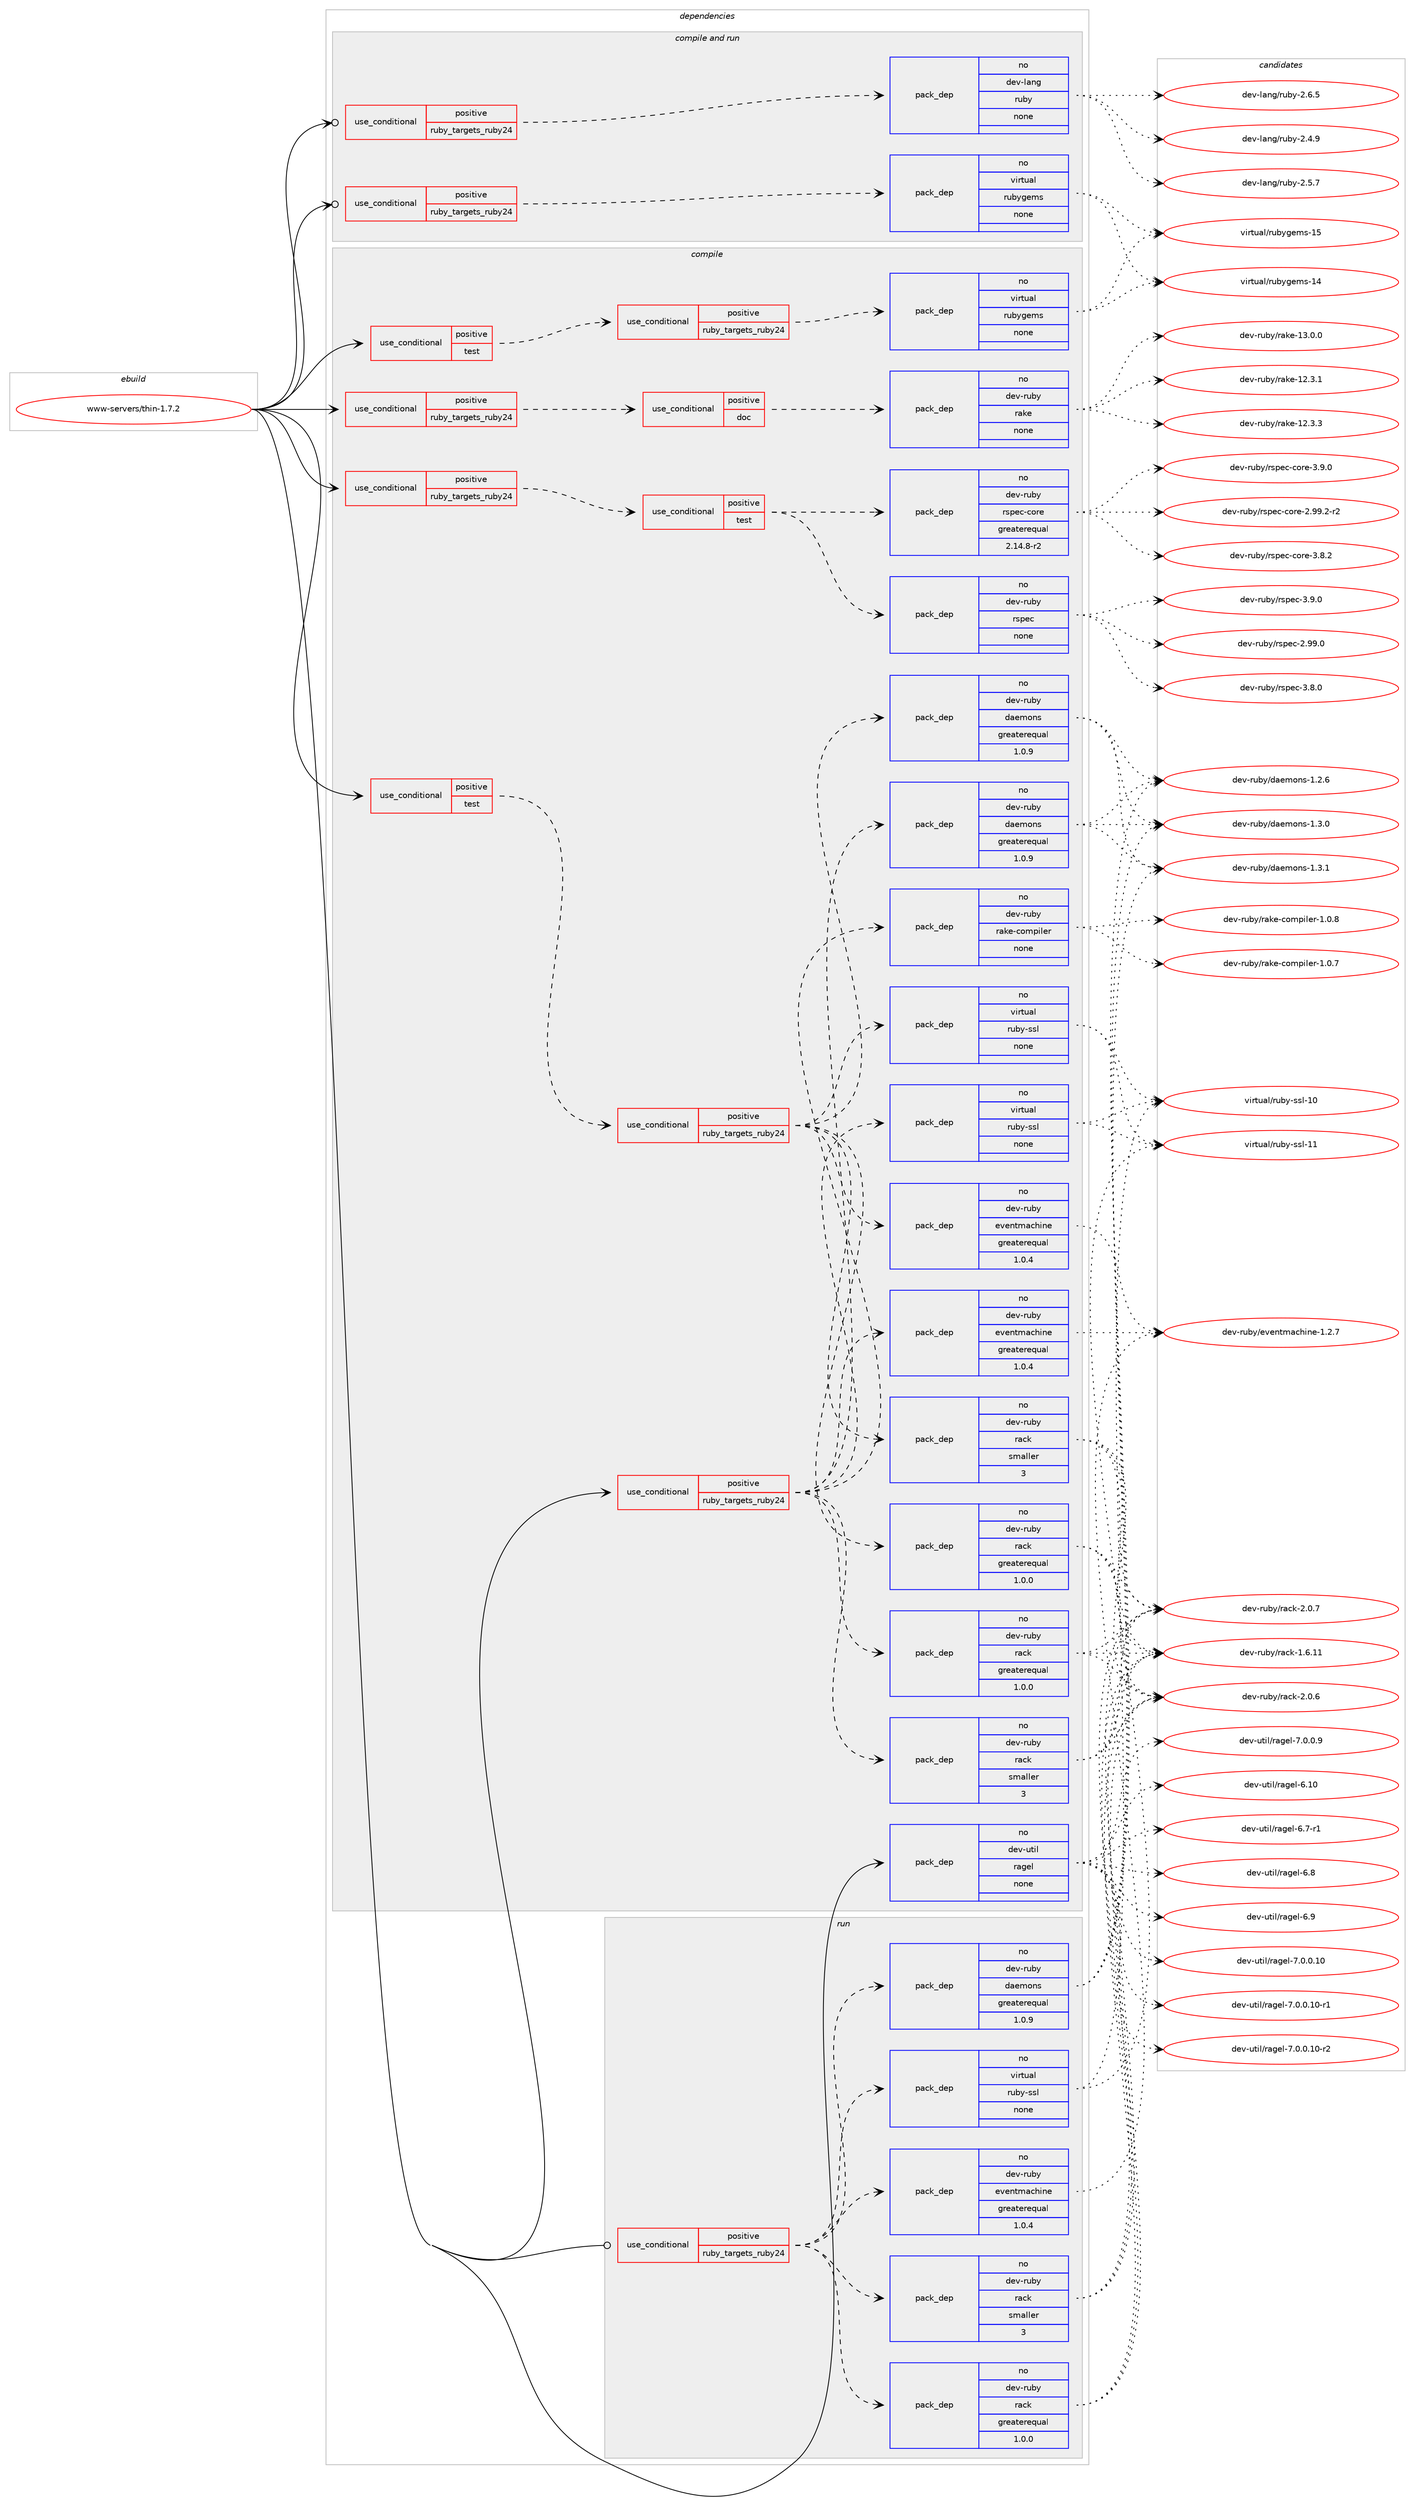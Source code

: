 digraph prolog {

# *************
# Graph options
# *************

newrank=true;
concentrate=true;
compound=true;
graph [rankdir=LR,fontname=Helvetica,fontsize=10,ranksep=1.5];#, ranksep=2.5, nodesep=0.2];
edge  [arrowhead=vee];
node  [fontname=Helvetica,fontsize=10];

# **********
# The ebuild
# **********

subgraph cluster_leftcol {
color=gray;
rank=same;
label=<<i>ebuild</i>>;
id [label="www-servers/thin-1.7.2", color=red, width=4, href="../www-servers/thin-1.7.2.svg"];
}

# ****************
# The dependencies
# ****************

subgraph cluster_midcol {
color=gray;
label=<<i>dependencies</i>>;
subgraph cluster_compile {
fillcolor="#eeeeee";
style=filled;
label=<<i>compile</i>>;
subgraph cond218451 {
dependency910887 [label=<<TABLE BORDER="0" CELLBORDER="1" CELLSPACING="0" CELLPADDING="4"><TR><TD ROWSPAN="3" CELLPADDING="10">use_conditional</TD></TR><TR><TD>positive</TD></TR><TR><TD>ruby_targets_ruby24</TD></TR></TABLE>>, shape=none, color=red];
subgraph cond218452 {
dependency910888 [label=<<TABLE BORDER="0" CELLBORDER="1" CELLSPACING="0" CELLPADDING="4"><TR><TD ROWSPAN="3" CELLPADDING="10">use_conditional</TD></TR><TR><TD>positive</TD></TR><TR><TD>doc</TD></TR></TABLE>>, shape=none, color=red];
subgraph pack676036 {
dependency910889 [label=<<TABLE BORDER="0" CELLBORDER="1" CELLSPACING="0" CELLPADDING="4" WIDTH="220"><TR><TD ROWSPAN="6" CELLPADDING="30">pack_dep</TD></TR><TR><TD WIDTH="110">no</TD></TR><TR><TD>dev-ruby</TD></TR><TR><TD>rake</TD></TR><TR><TD>none</TD></TR><TR><TD></TD></TR></TABLE>>, shape=none, color=blue];
}
dependency910888:e -> dependency910889:w [weight=20,style="dashed",arrowhead="vee"];
}
dependency910887:e -> dependency910888:w [weight=20,style="dashed",arrowhead="vee"];
}
id:e -> dependency910887:w [weight=20,style="solid",arrowhead="vee"];
subgraph cond218453 {
dependency910890 [label=<<TABLE BORDER="0" CELLBORDER="1" CELLSPACING="0" CELLPADDING="4"><TR><TD ROWSPAN="3" CELLPADDING="10">use_conditional</TD></TR><TR><TD>positive</TD></TR><TR><TD>ruby_targets_ruby24</TD></TR></TABLE>>, shape=none, color=red];
subgraph cond218454 {
dependency910891 [label=<<TABLE BORDER="0" CELLBORDER="1" CELLSPACING="0" CELLPADDING="4"><TR><TD ROWSPAN="3" CELLPADDING="10">use_conditional</TD></TR><TR><TD>positive</TD></TR><TR><TD>test</TD></TR></TABLE>>, shape=none, color=red];
subgraph pack676037 {
dependency910892 [label=<<TABLE BORDER="0" CELLBORDER="1" CELLSPACING="0" CELLPADDING="4" WIDTH="220"><TR><TD ROWSPAN="6" CELLPADDING="30">pack_dep</TD></TR><TR><TD WIDTH="110">no</TD></TR><TR><TD>dev-ruby</TD></TR><TR><TD>rspec</TD></TR><TR><TD>none</TD></TR><TR><TD></TD></TR></TABLE>>, shape=none, color=blue];
}
dependency910891:e -> dependency910892:w [weight=20,style="dashed",arrowhead="vee"];
subgraph pack676038 {
dependency910893 [label=<<TABLE BORDER="0" CELLBORDER="1" CELLSPACING="0" CELLPADDING="4" WIDTH="220"><TR><TD ROWSPAN="6" CELLPADDING="30">pack_dep</TD></TR><TR><TD WIDTH="110">no</TD></TR><TR><TD>dev-ruby</TD></TR><TR><TD>rspec-core</TD></TR><TR><TD>greaterequal</TD></TR><TR><TD>2.14.8-r2</TD></TR></TABLE>>, shape=none, color=blue];
}
dependency910891:e -> dependency910893:w [weight=20,style="dashed",arrowhead="vee"];
}
dependency910890:e -> dependency910891:w [weight=20,style="dashed",arrowhead="vee"];
}
id:e -> dependency910890:w [weight=20,style="solid",arrowhead="vee"];
subgraph cond218455 {
dependency910894 [label=<<TABLE BORDER="0" CELLBORDER="1" CELLSPACING="0" CELLPADDING="4"><TR><TD ROWSPAN="3" CELLPADDING="10">use_conditional</TD></TR><TR><TD>positive</TD></TR><TR><TD>ruby_targets_ruby24</TD></TR></TABLE>>, shape=none, color=red];
subgraph pack676039 {
dependency910895 [label=<<TABLE BORDER="0" CELLBORDER="1" CELLSPACING="0" CELLPADDING="4" WIDTH="220"><TR><TD ROWSPAN="6" CELLPADDING="30">pack_dep</TD></TR><TR><TD WIDTH="110">no</TD></TR><TR><TD>dev-ruby</TD></TR><TR><TD>daemons</TD></TR><TR><TD>greaterequal</TD></TR><TR><TD>1.0.9</TD></TR></TABLE>>, shape=none, color=blue];
}
dependency910894:e -> dependency910895:w [weight=20,style="dashed",arrowhead="vee"];
subgraph pack676040 {
dependency910896 [label=<<TABLE BORDER="0" CELLBORDER="1" CELLSPACING="0" CELLPADDING="4" WIDTH="220"><TR><TD ROWSPAN="6" CELLPADDING="30">pack_dep</TD></TR><TR><TD WIDTH="110">no</TD></TR><TR><TD>dev-ruby</TD></TR><TR><TD>rack</TD></TR><TR><TD>greaterequal</TD></TR><TR><TD>1.0.0</TD></TR></TABLE>>, shape=none, color=blue];
}
dependency910894:e -> dependency910896:w [weight=20,style="dashed",arrowhead="vee"];
subgraph pack676041 {
dependency910897 [label=<<TABLE BORDER="0" CELLBORDER="1" CELLSPACING="0" CELLPADDING="4" WIDTH="220"><TR><TD ROWSPAN="6" CELLPADDING="30">pack_dep</TD></TR><TR><TD WIDTH="110">no</TD></TR><TR><TD>dev-ruby</TD></TR><TR><TD>rack</TD></TR><TR><TD>smaller</TD></TR><TR><TD>3</TD></TR></TABLE>>, shape=none, color=blue];
}
dependency910894:e -> dependency910897:w [weight=20,style="dashed",arrowhead="vee"];
subgraph pack676042 {
dependency910898 [label=<<TABLE BORDER="0" CELLBORDER="1" CELLSPACING="0" CELLPADDING="4" WIDTH="220"><TR><TD ROWSPAN="6" CELLPADDING="30">pack_dep</TD></TR><TR><TD WIDTH="110">no</TD></TR><TR><TD>dev-ruby</TD></TR><TR><TD>eventmachine</TD></TR><TR><TD>greaterequal</TD></TR><TR><TD>1.0.4</TD></TR></TABLE>>, shape=none, color=blue];
}
dependency910894:e -> dependency910898:w [weight=20,style="dashed",arrowhead="vee"];
subgraph pack676043 {
dependency910899 [label=<<TABLE BORDER="0" CELLBORDER="1" CELLSPACING="0" CELLPADDING="4" WIDTH="220"><TR><TD ROWSPAN="6" CELLPADDING="30">pack_dep</TD></TR><TR><TD WIDTH="110">no</TD></TR><TR><TD>virtual</TD></TR><TR><TD>ruby-ssl</TD></TR><TR><TD>none</TD></TR><TR><TD></TD></TR></TABLE>>, shape=none, color=blue];
}
dependency910894:e -> dependency910899:w [weight=20,style="dashed",arrowhead="vee"];
subgraph pack676044 {
dependency910900 [label=<<TABLE BORDER="0" CELLBORDER="1" CELLSPACING="0" CELLPADDING="4" WIDTH="220"><TR><TD ROWSPAN="6" CELLPADDING="30">pack_dep</TD></TR><TR><TD WIDTH="110">no</TD></TR><TR><TD>dev-ruby</TD></TR><TR><TD>rake-compiler</TD></TR><TR><TD>none</TD></TR><TR><TD></TD></TR></TABLE>>, shape=none, color=blue];
}
dependency910894:e -> dependency910900:w [weight=20,style="dashed",arrowhead="vee"];
}
id:e -> dependency910894:w [weight=20,style="solid",arrowhead="vee"];
subgraph cond218456 {
dependency910901 [label=<<TABLE BORDER="0" CELLBORDER="1" CELLSPACING="0" CELLPADDING="4"><TR><TD ROWSPAN="3" CELLPADDING="10">use_conditional</TD></TR><TR><TD>positive</TD></TR><TR><TD>test</TD></TR></TABLE>>, shape=none, color=red];
subgraph cond218457 {
dependency910902 [label=<<TABLE BORDER="0" CELLBORDER="1" CELLSPACING="0" CELLPADDING="4"><TR><TD ROWSPAN="3" CELLPADDING="10">use_conditional</TD></TR><TR><TD>positive</TD></TR><TR><TD>ruby_targets_ruby24</TD></TR></TABLE>>, shape=none, color=red];
subgraph pack676045 {
dependency910903 [label=<<TABLE BORDER="0" CELLBORDER="1" CELLSPACING="0" CELLPADDING="4" WIDTH="220"><TR><TD ROWSPAN="6" CELLPADDING="30">pack_dep</TD></TR><TR><TD WIDTH="110">no</TD></TR><TR><TD>dev-ruby</TD></TR><TR><TD>daemons</TD></TR><TR><TD>greaterequal</TD></TR><TR><TD>1.0.9</TD></TR></TABLE>>, shape=none, color=blue];
}
dependency910902:e -> dependency910903:w [weight=20,style="dashed",arrowhead="vee"];
subgraph pack676046 {
dependency910904 [label=<<TABLE BORDER="0" CELLBORDER="1" CELLSPACING="0" CELLPADDING="4" WIDTH="220"><TR><TD ROWSPAN="6" CELLPADDING="30">pack_dep</TD></TR><TR><TD WIDTH="110">no</TD></TR><TR><TD>dev-ruby</TD></TR><TR><TD>rack</TD></TR><TR><TD>greaterequal</TD></TR><TR><TD>1.0.0</TD></TR></TABLE>>, shape=none, color=blue];
}
dependency910902:e -> dependency910904:w [weight=20,style="dashed",arrowhead="vee"];
subgraph pack676047 {
dependency910905 [label=<<TABLE BORDER="0" CELLBORDER="1" CELLSPACING="0" CELLPADDING="4" WIDTH="220"><TR><TD ROWSPAN="6" CELLPADDING="30">pack_dep</TD></TR><TR><TD WIDTH="110">no</TD></TR><TR><TD>dev-ruby</TD></TR><TR><TD>rack</TD></TR><TR><TD>smaller</TD></TR><TR><TD>3</TD></TR></TABLE>>, shape=none, color=blue];
}
dependency910902:e -> dependency910905:w [weight=20,style="dashed",arrowhead="vee"];
subgraph pack676048 {
dependency910906 [label=<<TABLE BORDER="0" CELLBORDER="1" CELLSPACING="0" CELLPADDING="4" WIDTH="220"><TR><TD ROWSPAN="6" CELLPADDING="30">pack_dep</TD></TR><TR><TD WIDTH="110">no</TD></TR><TR><TD>dev-ruby</TD></TR><TR><TD>eventmachine</TD></TR><TR><TD>greaterequal</TD></TR><TR><TD>1.0.4</TD></TR></TABLE>>, shape=none, color=blue];
}
dependency910902:e -> dependency910906:w [weight=20,style="dashed",arrowhead="vee"];
subgraph pack676049 {
dependency910907 [label=<<TABLE BORDER="0" CELLBORDER="1" CELLSPACING="0" CELLPADDING="4" WIDTH="220"><TR><TD ROWSPAN="6" CELLPADDING="30">pack_dep</TD></TR><TR><TD WIDTH="110">no</TD></TR><TR><TD>virtual</TD></TR><TR><TD>ruby-ssl</TD></TR><TR><TD>none</TD></TR><TR><TD></TD></TR></TABLE>>, shape=none, color=blue];
}
dependency910902:e -> dependency910907:w [weight=20,style="dashed",arrowhead="vee"];
}
dependency910901:e -> dependency910902:w [weight=20,style="dashed",arrowhead="vee"];
}
id:e -> dependency910901:w [weight=20,style="solid",arrowhead="vee"];
subgraph cond218458 {
dependency910908 [label=<<TABLE BORDER="0" CELLBORDER="1" CELLSPACING="0" CELLPADDING="4"><TR><TD ROWSPAN="3" CELLPADDING="10">use_conditional</TD></TR><TR><TD>positive</TD></TR><TR><TD>test</TD></TR></TABLE>>, shape=none, color=red];
subgraph cond218459 {
dependency910909 [label=<<TABLE BORDER="0" CELLBORDER="1" CELLSPACING="0" CELLPADDING="4"><TR><TD ROWSPAN="3" CELLPADDING="10">use_conditional</TD></TR><TR><TD>positive</TD></TR><TR><TD>ruby_targets_ruby24</TD></TR></TABLE>>, shape=none, color=red];
subgraph pack676050 {
dependency910910 [label=<<TABLE BORDER="0" CELLBORDER="1" CELLSPACING="0" CELLPADDING="4" WIDTH="220"><TR><TD ROWSPAN="6" CELLPADDING="30">pack_dep</TD></TR><TR><TD WIDTH="110">no</TD></TR><TR><TD>virtual</TD></TR><TR><TD>rubygems</TD></TR><TR><TD>none</TD></TR><TR><TD></TD></TR></TABLE>>, shape=none, color=blue];
}
dependency910909:e -> dependency910910:w [weight=20,style="dashed",arrowhead="vee"];
}
dependency910908:e -> dependency910909:w [weight=20,style="dashed",arrowhead="vee"];
}
id:e -> dependency910908:w [weight=20,style="solid",arrowhead="vee"];
subgraph pack676051 {
dependency910911 [label=<<TABLE BORDER="0" CELLBORDER="1" CELLSPACING="0" CELLPADDING="4" WIDTH="220"><TR><TD ROWSPAN="6" CELLPADDING="30">pack_dep</TD></TR><TR><TD WIDTH="110">no</TD></TR><TR><TD>dev-util</TD></TR><TR><TD>ragel</TD></TR><TR><TD>none</TD></TR><TR><TD></TD></TR></TABLE>>, shape=none, color=blue];
}
id:e -> dependency910911:w [weight=20,style="solid",arrowhead="vee"];
}
subgraph cluster_compileandrun {
fillcolor="#eeeeee";
style=filled;
label=<<i>compile and run</i>>;
subgraph cond218460 {
dependency910912 [label=<<TABLE BORDER="0" CELLBORDER="1" CELLSPACING="0" CELLPADDING="4"><TR><TD ROWSPAN="3" CELLPADDING="10">use_conditional</TD></TR><TR><TD>positive</TD></TR><TR><TD>ruby_targets_ruby24</TD></TR></TABLE>>, shape=none, color=red];
subgraph pack676052 {
dependency910913 [label=<<TABLE BORDER="0" CELLBORDER="1" CELLSPACING="0" CELLPADDING="4" WIDTH="220"><TR><TD ROWSPAN="6" CELLPADDING="30">pack_dep</TD></TR><TR><TD WIDTH="110">no</TD></TR><TR><TD>dev-lang</TD></TR><TR><TD>ruby</TD></TR><TR><TD>none</TD></TR><TR><TD></TD></TR></TABLE>>, shape=none, color=blue];
}
dependency910912:e -> dependency910913:w [weight=20,style="dashed",arrowhead="vee"];
}
id:e -> dependency910912:w [weight=20,style="solid",arrowhead="odotvee"];
subgraph cond218461 {
dependency910914 [label=<<TABLE BORDER="0" CELLBORDER="1" CELLSPACING="0" CELLPADDING="4"><TR><TD ROWSPAN="3" CELLPADDING="10">use_conditional</TD></TR><TR><TD>positive</TD></TR><TR><TD>ruby_targets_ruby24</TD></TR></TABLE>>, shape=none, color=red];
subgraph pack676053 {
dependency910915 [label=<<TABLE BORDER="0" CELLBORDER="1" CELLSPACING="0" CELLPADDING="4" WIDTH="220"><TR><TD ROWSPAN="6" CELLPADDING="30">pack_dep</TD></TR><TR><TD WIDTH="110">no</TD></TR><TR><TD>virtual</TD></TR><TR><TD>rubygems</TD></TR><TR><TD>none</TD></TR><TR><TD></TD></TR></TABLE>>, shape=none, color=blue];
}
dependency910914:e -> dependency910915:w [weight=20,style="dashed",arrowhead="vee"];
}
id:e -> dependency910914:w [weight=20,style="solid",arrowhead="odotvee"];
}
subgraph cluster_run {
fillcolor="#eeeeee";
style=filled;
label=<<i>run</i>>;
subgraph cond218462 {
dependency910916 [label=<<TABLE BORDER="0" CELLBORDER="1" CELLSPACING="0" CELLPADDING="4"><TR><TD ROWSPAN="3" CELLPADDING="10">use_conditional</TD></TR><TR><TD>positive</TD></TR><TR><TD>ruby_targets_ruby24</TD></TR></TABLE>>, shape=none, color=red];
subgraph pack676054 {
dependency910917 [label=<<TABLE BORDER="0" CELLBORDER="1" CELLSPACING="0" CELLPADDING="4" WIDTH="220"><TR><TD ROWSPAN="6" CELLPADDING="30">pack_dep</TD></TR><TR><TD WIDTH="110">no</TD></TR><TR><TD>dev-ruby</TD></TR><TR><TD>daemons</TD></TR><TR><TD>greaterequal</TD></TR><TR><TD>1.0.9</TD></TR></TABLE>>, shape=none, color=blue];
}
dependency910916:e -> dependency910917:w [weight=20,style="dashed",arrowhead="vee"];
subgraph pack676055 {
dependency910918 [label=<<TABLE BORDER="0" CELLBORDER="1" CELLSPACING="0" CELLPADDING="4" WIDTH="220"><TR><TD ROWSPAN="6" CELLPADDING="30">pack_dep</TD></TR><TR><TD WIDTH="110">no</TD></TR><TR><TD>dev-ruby</TD></TR><TR><TD>rack</TD></TR><TR><TD>greaterequal</TD></TR><TR><TD>1.0.0</TD></TR></TABLE>>, shape=none, color=blue];
}
dependency910916:e -> dependency910918:w [weight=20,style="dashed",arrowhead="vee"];
subgraph pack676056 {
dependency910919 [label=<<TABLE BORDER="0" CELLBORDER="1" CELLSPACING="0" CELLPADDING="4" WIDTH="220"><TR><TD ROWSPAN="6" CELLPADDING="30">pack_dep</TD></TR><TR><TD WIDTH="110">no</TD></TR><TR><TD>dev-ruby</TD></TR><TR><TD>rack</TD></TR><TR><TD>smaller</TD></TR><TR><TD>3</TD></TR></TABLE>>, shape=none, color=blue];
}
dependency910916:e -> dependency910919:w [weight=20,style="dashed",arrowhead="vee"];
subgraph pack676057 {
dependency910920 [label=<<TABLE BORDER="0" CELLBORDER="1" CELLSPACING="0" CELLPADDING="4" WIDTH="220"><TR><TD ROWSPAN="6" CELLPADDING="30">pack_dep</TD></TR><TR><TD WIDTH="110">no</TD></TR><TR><TD>dev-ruby</TD></TR><TR><TD>eventmachine</TD></TR><TR><TD>greaterequal</TD></TR><TR><TD>1.0.4</TD></TR></TABLE>>, shape=none, color=blue];
}
dependency910916:e -> dependency910920:w [weight=20,style="dashed",arrowhead="vee"];
subgraph pack676058 {
dependency910921 [label=<<TABLE BORDER="0" CELLBORDER="1" CELLSPACING="0" CELLPADDING="4" WIDTH="220"><TR><TD ROWSPAN="6" CELLPADDING="30">pack_dep</TD></TR><TR><TD WIDTH="110">no</TD></TR><TR><TD>virtual</TD></TR><TR><TD>ruby-ssl</TD></TR><TR><TD>none</TD></TR><TR><TD></TD></TR></TABLE>>, shape=none, color=blue];
}
dependency910916:e -> dependency910921:w [weight=20,style="dashed",arrowhead="vee"];
}
id:e -> dependency910916:w [weight=20,style="solid",arrowhead="odot"];
}
}

# **************
# The candidates
# **************

subgraph cluster_choices {
rank=same;
color=gray;
label=<<i>candidates</i>>;

subgraph choice676036 {
color=black;
nodesep=1;
choice1001011184511411798121471149710710145495046514649 [label="dev-ruby/rake-12.3.1", color=red, width=4,href="../dev-ruby/rake-12.3.1.svg"];
choice1001011184511411798121471149710710145495046514651 [label="dev-ruby/rake-12.3.3", color=red, width=4,href="../dev-ruby/rake-12.3.3.svg"];
choice1001011184511411798121471149710710145495146484648 [label="dev-ruby/rake-13.0.0", color=red, width=4,href="../dev-ruby/rake-13.0.0.svg"];
dependency910889:e -> choice1001011184511411798121471149710710145495046514649:w [style=dotted,weight="100"];
dependency910889:e -> choice1001011184511411798121471149710710145495046514651:w [style=dotted,weight="100"];
dependency910889:e -> choice1001011184511411798121471149710710145495146484648:w [style=dotted,weight="100"];
}
subgraph choice676037 {
color=black;
nodesep=1;
choice1001011184511411798121471141151121019945504657574648 [label="dev-ruby/rspec-2.99.0", color=red, width=4,href="../dev-ruby/rspec-2.99.0.svg"];
choice10010111845114117981214711411511210199455146564648 [label="dev-ruby/rspec-3.8.0", color=red, width=4,href="../dev-ruby/rspec-3.8.0.svg"];
choice10010111845114117981214711411511210199455146574648 [label="dev-ruby/rspec-3.9.0", color=red, width=4,href="../dev-ruby/rspec-3.9.0.svg"];
dependency910892:e -> choice1001011184511411798121471141151121019945504657574648:w [style=dotted,weight="100"];
dependency910892:e -> choice10010111845114117981214711411511210199455146564648:w [style=dotted,weight="100"];
dependency910892:e -> choice10010111845114117981214711411511210199455146574648:w [style=dotted,weight="100"];
}
subgraph choice676038 {
color=black;
nodesep=1;
choice100101118451141179812147114115112101994599111114101455046575746504511450 [label="dev-ruby/rspec-core-2.99.2-r2", color=red, width=4,href="../dev-ruby/rspec-core-2.99.2-r2.svg"];
choice100101118451141179812147114115112101994599111114101455146564650 [label="dev-ruby/rspec-core-3.8.2", color=red, width=4,href="../dev-ruby/rspec-core-3.8.2.svg"];
choice100101118451141179812147114115112101994599111114101455146574648 [label="dev-ruby/rspec-core-3.9.0", color=red, width=4,href="../dev-ruby/rspec-core-3.9.0.svg"];
dependency910893:e -> choice100101118451141179812147114115112101994599111114101455046575746504511450:w [style=dotted,weight="100"];
dependency910893:e -> choice100101118451141179812147114115112101994599111114101455146564650:w [style=dotted,weight="100"];
dependency910893:e -> choice100101118451141179812147114115112101994599111114101455146574648:w [style=dotted,weight="100"];
}
subgraph choice676039 {
color=black;
nodesep=1;
choice10010111845114117981214710097101109111110115454946504654 [label="dev-ruby/daemons-1.2.6", color=red, width=4,href="../dev-ruby/daemons-1.2.6.svg"];
choice10010111845114117981214710097101109111110115454946514648 [label="dev-ruby/daemons-1.3.0", color=red, width=4,href="../dev-ruby/daemons-1.3.0.svg"];
choice10010111845114117981214710097101109111110115454946514649 [label="dev-ruby/daemons-1.3.1", color=red, width=4,href="../dev-ruby/daemons-1.3.1.svg"];
dependency910895:e -> choice10010111845114117981214710097101109111110115454946504654:w [style=dotted,weight="100"];
dependency910895:e -> choice10010111845114117981214710097101109111110115454946514648:w [style=dotted,weight="100"];
dependency910895:e -> choice10010111845114117981214710097101109111110115454946514649:w [style=dotted,weight="100"];
}
subgraph choice676040 {
color=black;
nodesep=1;
choice100101118451141179812147114979910745494654464949 [label="dev-ruby/rack-1.6.11", color=red, width=4,href="../dev-ruby/rack-1.6.11.svg"];
choice1001011184511411798121471149799107455046484654 [label="dev-ruby/rack-2.0.6", color=red, width=4,href="../dev-ruby/rack-2.0.6.svg"];
choice1001011184511411798121471149799107455046484655 [label="dev-ruby/rack-2.0.7", color=red, width=4,href="../dev-ruby/rack-2.0.7.svg"];
dependency910896:e -> choice100101118451141179812147114979910745494654464949:w [style=dotted,weight="100"];
dependency910896:e -> choice1001011184511411798121471149799107455046484654:w [style=dotted,weight="100"];
dependency910896:e -> choice1001011184511411798121471149799107455046484655:w [style=dotted,weight="100"];
}
subgraph choice676041 {
color=black;
nodesep=1;
choice100101118451141179812147114979910745494654464949 [label="dev-ruby/rack-1.6.11", color=red, width=4,href="../dev-ruby/rack-1.6.11.svg"];
choice1001011184511411798121471149799107455046484654 [label="dev-ruby/rack-2.0.6", color=red, width=4,href="../dev-ruby/rack-2.0.6.svg"];
choice1001011184511411798121471149799107455046484655 [label="dev-ruby/rack-2.0.7", color=red, width=4,href="../dev-ruby/rack-2.0.7.svg"];
dependency910897:e -> choice100101118451141179812147114979910745494654464949:w [style=dotted,weight="100"];
dependency910897:e -> choice1001011184511411798121471149799107455046484654:w [style=dotted,weight="100"];
dependency910897:e -> choice1001011184511411798121471149799107455046484655:w [style=dotted,weight="100"];
}
subgraph choice676042 {
color=black;
nodesep=1;
choice1001011184511411798121471011181011101161099799104105110101454946504655 [label="dev-ruby/eventmachine-1.2.7", color=red, width=4,href="../dev-ruby/eventmachine-1.2.7.svg"];
dependency910898:e -> choice1001011184511411798121471011181011101161099799104105110101454946504655:w [style=dotted,weight="100"];
}
subgraph choice676043 {
color=black;
nodesep=1;
choice11810511411611797108471141179812145115115108454948 [label="virtual/ruby-ssl-10", color=red, width=4,href="../virtual/ruby-ssl-10.svg"];
choice11810511411611797108471141179812145115115108454949 [label="virtual/ruby-ssl-11", color=red, width=4,href="../virtual/ruby-ssl-11.svg"];
dependency910899:e -> choice11810511411611797108471141179812145115115108454948:w [style=dotted,weight="100"];
dependency910899:e -> choice11810511411611797108471141179812145115115108454949:w [style=dotted,weight="100"];
}
subgraph choice676044 {
color=black;
nodesep=1;
choice100101118451141179812147114971071014599111109112105108101114454946484655 [label="dev-ruby/rake-compiler-1.0.7", color=red, width=4,href="../dev-ruby/rake-compiler-1.0.7.svg"];
choice100101118451141179812147114971071014599111109112105108101114454946484656 [label="dev-ruby/rake-compiler-1.0.8", color=red, width=4,href="../dev-ruby/rake-compiler-1.0.8.svg"];
dependency910900:e -> choice100101118451141179812147114971071014599111109112105108101114454946484655:w [style=dotted,weight="100"];
dependency910900:e -> choice100101118451141179812147114971071014599111109112105108101114454946484656:w [style=dotted,weight="100"];
}
subgraph choice676045 {
color=black;
nodesep=1;
choice10010111845114117981214710097101109111110115454946504654 [label="dev-ruby/daemons-1.2.6", color=red, width=4,href="../dev-ruby/daemons-1.2.6.svg"];
choice10010111845114117981214710097101109111110115454946514648 [label="dev-ruby/daemons-1.3.0", color=red, width=4,href="../dev-ruby/daemons-1.3.0.svg"];
choice10010111845114117981214710097101109111110115454946514649 [label="dev-ruby/daemons-1.3.1", color=red, width=4,href="../dev-ruby/daemons-1.3.1.svg"];
dependency910903:e -> choice10010111845114117981214710097101109111110115454946504654:w [style=dotted,weight="100"];
dependency910903:e -> choice10010111845114117981214710097101109111110115454946514648:w [style=dotted,weight="100"];
dependency910903:e -> choice10010111845114117981214710097101109111110115454946514649:w [style=dotted,weight="100"];
}
subgraph choice676046 {
color=black;
nodesep=1;
choice100101118451141179812147114979910745494654464949 [label="dev-ruby/rack-1.6.11", color=red, width=4,href="../dev-ruby/rack-1.6.11.svg"];
choice1001011184511411798121471149799107455046484654 [label="dev-ruby/rack-2.0.6", color=red, width=4,href="../dev-ruby/rack-2.0.6.svg"];
choice1001011184511411798121471149799107455046484655 [label="dev-ruby/rack-2.0.7", color=red, width=4,href="../dev-ruby/rack-2.0.7.svg"];
dependency910904:e -> choice100101118451141179812147114979910745494654464949:w [style=dotted,weight="100"];
dependency910904:e -> choice1001011184511411798121471149799107455046484654:w [style=dotted,weight="100"];
dependency910904:e -> choice1001011184511411798121471149799107455046484655:w [style=dotted,weight="100"];
}
subgraph choice676047 {
color=black;
nodesep=1;
choice100101118451141179812147114979910745494654464949 [label="dev-ruby/rack-1.6.11", color=red, width=4,href="../dev-ruby/rack-1.6.11.svg"];
choice1001011184511411798121471149799107455046484654 [label="dev-ruby/rack-2.0.6", color=red, width=4,href="../dev-ruby/rack-2.0.6.svg"];
choice1001011184511411798121471149799107455046484655 [label="dev-ruby/rack-2.0.7", color=red, width=4,href="../dev-ruby/rack-2.0.7.svg"];
dependency910905:e -> choice100101118451141179812147114979910745494654464949:w [style=dotted,weight="100"];
dependency910905:e -> choice1001011184511411798121471149799107455046484654:w [style=dotted,weight="100"];
dependency910905:e -> choice1001011184511411798121471149799107455046484655:w [style=dotted,weight="100"];
}
subgraph choice676048 {
color=black;
nodesep=1;
choice1001011184511411798121471011181011101161099799104105110101454946504655 [label="dev-ruby/eventmachine-1.2.7", color=red, width=4,href="../dev-ruby/eventmachine-1.2.7.svg"];
dependency910906:e -> choice1001011184511411798121471011181011101161099799104105110101454946504655:w [style=dotted,weight="100"];
}
subgraph choice676049 {
color=black;
nodesep=1;
choice11810511411611797108471141179812145115115108454948 [label="virtual/ruby-ssl-10", color=red, width=4,href="../virtual/ruby-ssl-10.svg"];
choice11810511411611797108471141179812145115115108454949 [label="virtual/ruby-ssl-11", color=red, width=4,href="../virtual/ruby-ssl-11.svg"];
dependency910907:e -> choice11810511411611797108471141179812145115115108454948:w [style=dotted,weight="100"];
dependency910907:e -> choice11810511411611797108471141179812145115115108454949:w [style=dotted,weight="100"];
}
subgraph choice676050 {
color=black;
nodesep=1;
choice118105114116117971084711411798121103101109115454952 [label="virtual/rubygems-14", color=red, width=4,href="../virtual/rubygems-14.svg"];
choice118105114116117971084711411798121103101109115454953 [label="virtual/rubygems-15", color=red, width=4,href="../virtual/rubygems-15.svg"];
dependency910910:e -> choice118105114116117971084711411798121103101109115454952:w [style=dotted,weight="100"];
dependency910910:e -> choice118105114116117971084711411798121103101109115454953:w [style=dotted,weight="100"];
}
subgraph choice676051 {
color=black;
nodesep=1;
choice1001011184511711610510847114971031011084554464948 [label="dev-util/ragel-6.10", color=red, width=4,href="../dev-util/ragel-6.10.svg"];
choice100101118451171161051084711497103101108455446554511449 [label="dev-util/ragel-6.7-r1", color=red, width=4,href="../dev-util/ragel-6.7-r1.svg"];
choice10010111845117116105108471149710310110845544656 [label="dev-util/ragel-6.8", color=red, width=4,href="../dev-util/ragel-6.8.svg"];
choice10010111845117116105108471149710310110845544657 [label="dev-util/ragel-6.9", color=red, width=4,href="../dev-util/ragel-6.9.svg"];
choice100101118451171161051084711497103101108455546484648464948 [label="dev-util/ragel-7.0.0.10", color=red, width=4,href="../dev-util/ragel-7.0.0.10.svg"];
choice1001011184511711610510847114971031011084555464846484649484511449 [label="dev-util/ragel-7.0.0.10-r1", color=red, width=4,href="../dev-util/ragel-7.0.0.10-r1.svg"];
choice1001011184511711610510847114971031011084555464846484649484511450 [label="dev-util/ragel-7.0.0.10-r2", color=red, width=4,href="../dev-util/ragel-7.0.0.10-r2.svg"];
choice1001011184511711610510847114971031011084555464846484657 [label="dev-util/ragel-7.0.0.9", color=red, width=4,href="../dev-util/ragel-7.0.0.9.svg"];
dependency910911:e -> choice1001011184511711610510847114971031011084554464948:w [style=dotted,weight="100"];
dependency910911:e -> choice100101118451171161051084711497103101108455446554511449:w [style=dotted,weight="100"];
dependency910911:e -> choice10010111845117116105108471149710310110845544656:w [style=dotted,weight="100"];
dependency910911:e -> choice10010111845117116105108471149710310110845544657:w [style=dotted,weight="100"];
dependency910911:e -> choice100101118451171161051084711497103101108455546484648464948:w [style=dotted,weight="100"];
dependency910911:e -> choice1001011184511711610510847114971031011084555464846484649484511449:w [style=dotted,weight="100"];
dependency910911:e -> choice1001011184511711610510847114971031011084555464846484649484511450:w [style=dotted,weight="100"];
dependency910911:e -> choice1001011184511711610510847114971031011084555464846484657:w [style=dotted,weight="100"];
}
subgraph choice676052 {
color=black;
nodesep=1;
choice10010111845108971101034711411798121455046524657 [label="dev-lang/ruby-2.4.9", color=red, width=4,href="../dev-lang/ruby-2.4.9.svg"];
choice10010111845108971101034711411798121455046534655 [label="dev-lang/ruby-2.5.7", color=red, width=4,href="../dev-lang/ruby-2.5.7.svg"];
choice10010111845108971101034711411798121455046544653 [label="dev-lang/ruby-2.6.5", color=red, width=4,href="../dev-lang/ruby-2.6.5.svg"];
dependency910913:e -> choice10010111845108971101034711411798121455046524657:w [style=dotted,weight="100"];
dependency910913:e -> choice10010111845108971101034711411798121455046534655:w [style=dotted,weight="100"];
dependency910913:e -> choice10010111845108971101034711411798121455046544653:w [style=dotted,weight="100"];
}
subgraph choice676053 {
color=black;
nodesep=1;
choice118105114116117971084711411798121103101109115454952 [label="virtual/rubygems-14", color=red, width=4,href="../virtual/rubygems-14.svg"];
choice118105114116117971084711411798121103101109115454953 [label="virtual/rubygems-15", color=red, width=4,href="../virtual/rubygems-15.svg"];
dependency910915:e -> choice118105114116117971084711411798121103101109115454952:w [style=dotted,weight="100"];
dependency910915:e -> choice118105114116117971084711411798121103101109115454953:w [style=dotted,weight="100"];
}
subgraph choice676054 {
color=black;
nodesep=1;
choice10010111845114117981214710097101109111110115454946504654 [label="dev-ruby/daemons-1.2.6", color=red, width=4,href="../dev-ruby/daemons-1.2.6.svg"];
choice10010111845114117981214710097101109111110115454946514648 [label="dev-ruby/daemons-1.3.0", color=red, width=4,href="../dev-ruby/daemons-1.3.0.svg"];
choice10010111845114117981214710097101109111110115454946514649 [label="dev-ruby/daemons-1.3.1", color=red, width=4,href="../dev-ruby/daemons-1.3.1.svg"];
dependency910917:e -> choice10010111845114117981214710097101109111110115454946504654:w [style=dotted,weight="100"];
dependency910917:e -> choice10010111845114117981214710097101109111110115454946514648:w [style=dotted,weight="100"];
dependency910917:e -> choice10010111845114117981214710097101109111110115454946514649:w [style=dotted,weight="100"];
}
subgraph choice676055 {
color=black;
nodesep=1;
choice100101118451141179812147114979910745494654464949 [label="dev-ruby/rack-1.6.11", color=red, width=4,href="../dev-ruby/rack-1.6.11.svg"];
choice1001011184511411798121471149799107455046484654 [label="dev-ruby/rack-2.0.6", color=red, width=4,href="../dev-ruby/rack-2.0.6.svg"];
choice1001011184511411798121471149799107455046484655 [label="dev-ruby/rack-2.0.7", color=red, width=4,href="../dev-ruby/rack-2.0.7.svg"];
dependency910918:e -> choice100101118451141179812147114979910745494654464949:w [style=dotted,weight="100"];
dependency910918:e -> choice1001011184511411798121471149799107455046484654:w [style=dotted,weight="100"];
dependency910918:e -> choice1001011184511411798121471149799107455046484655:w [style=dotted,weight="100"];
}
subgraph choice676056 {
color=black;
nodesep=1;
choice100101118451141179812147114979910745494654464949 [label="dev-ruby/rack-1.6.11", color=red, width=4,href="../dev-ruby/rack-1.6.11.svg"];
choice1001011184511411798121471149799107455046484654 [label="dev-ruby/rack-2.0.6", color=red, width=4,href="../dev-ruby/rack-2.0.6.svg"];
choice1001011184511411798121471149799107455046484655 [label="dev-ruby/rack-2.0.7", color=red, width=4,href="../dev-ruby/rack-2.0.7.svg"];
dependency910919:e -> choice100101118451141179812147114979910745494654464949:w [style=dotted,weight="100"];
dependency910919:e -> choice1001011184511411798121471149799107455046484654:w [style=dotted,weight="100"];
dependency910919:e -> choice1001011184511411798121471149799107455046484655:w [style=dotted,weight="100"];
}
subgraph choice676057 {
color=black;
nodesep=1;
choice1001011184511411798121471011181011101161099799104105110101454946504655 [label="dev-ruby/eventmachine-1.2.7", color=red, width=4,href="../dev-ruby/eventmachine-1.2.7.svg"];
dependency910920:e -> choice1001011184511411798121471011181011101161099799104105110101454946504655:w [style=dotted,weight="100"];
}
subgraph choice676058 {
color=black;
nodesep=1;
choice11810511411611797108471141179812145115115108454948 [label="virtual/ruby-ssl-10", color=red, width=4,href="../virtual/ruby-ssl-10.svg"];
choice11810511411611797108471141179812145115115108454949 [label="virtual/ruby-ssl-11", color=red, width=4,href="../virtual/ruby-ssl-11.svg"];
dependency910921:e -> choice11810511411611797108471141179812145115115108454948:w [style=dotted,weight="100"];
dependency910921:e -> choice11810511411611797108471141179812145115115108454949:w [style=dotted,weight="100"];
}
}

}
